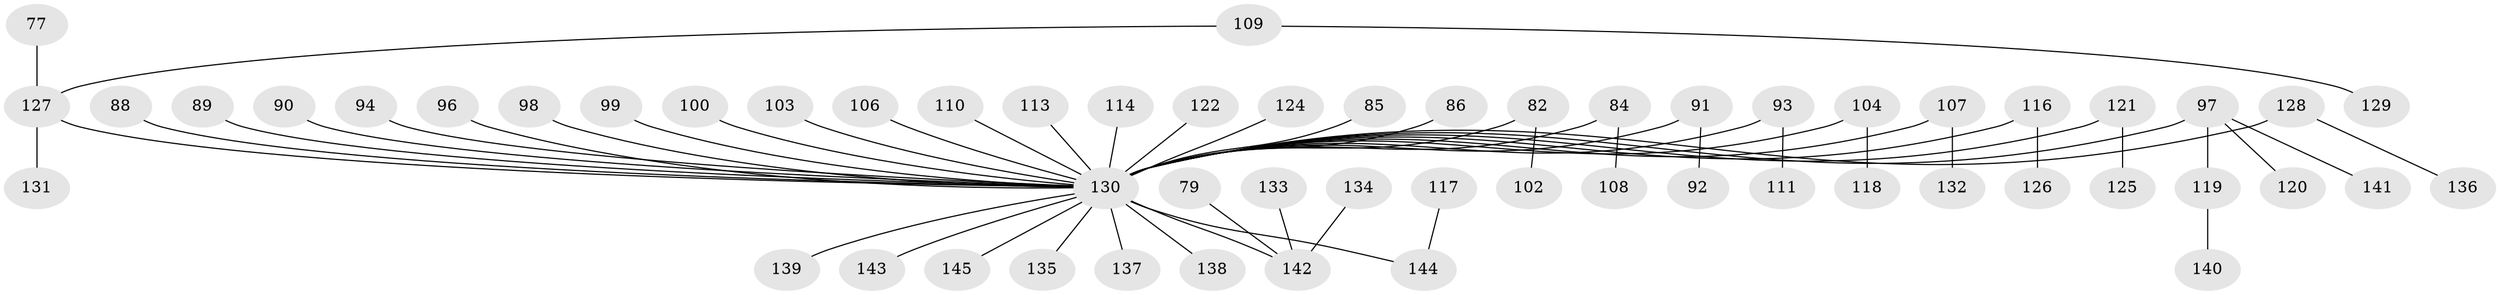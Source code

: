 // original degree distribution, {4: 0.07586206896551724, 6: 0.013793103448275862, 3: 0.16551724137931034, 2: 0.25517241379310346, 5: 0.013793103448275862, 1: 0.4689655172413793, 8: 0.006896551724137931}
// Generated by graph-tools (version 1.1) at 2025/55/03/04/25 21:55:47]
// undirected, 58 vertices, 57 edges
graph export_dot {
graph [start="1"]
  node [color=gray90,style=filled];
  77;
  79;
  82;
  84;
  85;
  86;
  88;
  89;
  90;
  91;
  92;
  93;
  94;
  96;
  97;
  98;
  99;
  100;
  102;
  103;
  104 [super="+47"];
  106;
  107 [super="+61+80"];
  108;
  109;
  110;
  111;
  113;
  114;
  116 [super="+115"];
  117;
  118;
  119;
  120;
  121;
  122;
  124;
  125;
  126;
  127 [super="+101+75"];
  128 [super="+112+123"];
  129;
  130 [super="+12+15+16+21+23+29+31+41+55+87+38+33+36+83+42+50+74+62+71+44+45+60+64+66+68+73+76+81+78"];
  131;
  132;
  133;
  134;
  135;
  136;
  137;
  138;
  139;
  140;
  141;
  142 [super="+48+53"];
  143;
  144 [super="+105"];
  145;
  77 -- 127;
  79 -- 142;
  82 -- 102;
  82 -- 130;
  84 -- 108;
  84 -- 130;
  85 -- 130;
  86 -- 130;
  88 -- 130;
  89 -- 130;
  90 -- 130;
  91 -- 92;
  91 -- 130;
  93 -- 111;
  93 -- 130;
  94 -- 130;
  96 -- 130;
  97 -- 119;
  97 -- 120;
  97 -- 141;
  97 -- 130;
  98 -- 130;
  99 -- 130;
  100 -- 130;
  103 -- 130;
  104 -- 118;
  104 -- 130;
  106 -- 130;
  107 -- 132;
  107 -- 130;
  109 -- 129;
  109 -- 127;
  110 -- 130;
  113 -- 130;
  114 -- 130;
  116 -- 130;
  116 -- 126;
  117 -- 144;
  119 -- 140;
  121 -- 125;
  121 -- 130;
  122 -- 130;
  124 -- 130;
  127 -- 131;
  127 -- 130;
  128 -- 136;
  128 -- 130;
  130 -- 145;
  130 -- 135;
  130 -- 137;
  130 -- 142;
  130 -- 138;
  130 -- 144;
  130 -- 143;
  130 -- 139;
  133 -- 142;
  134 -- 142;
}
